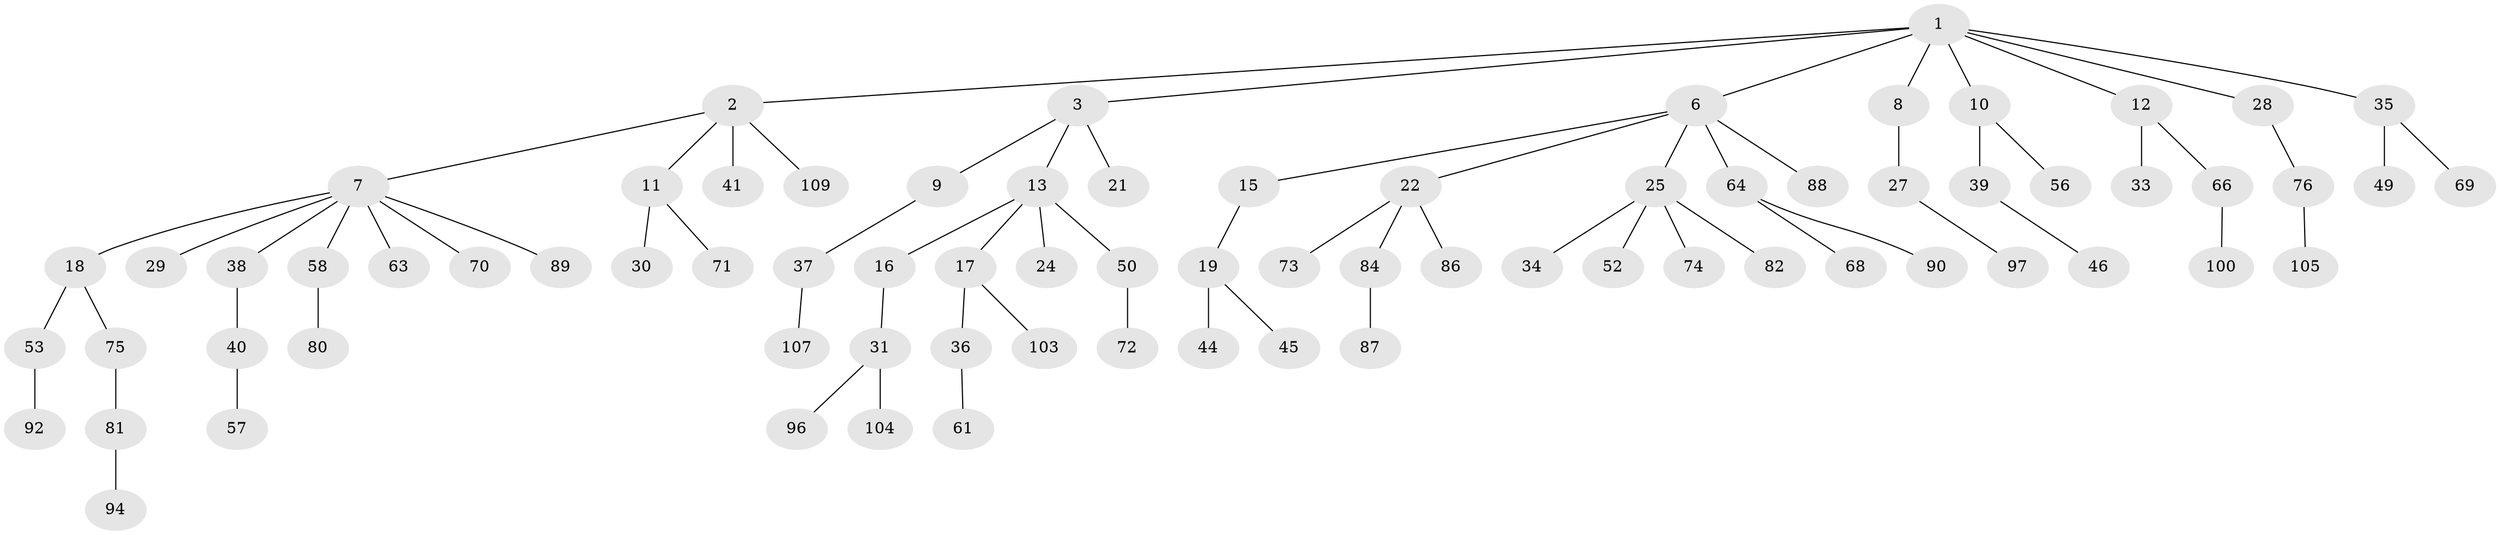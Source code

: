// original degree distribution, {6: 0.009174311926605505, 4: 0.06422018348623854, 5: 0.03669724770642202, 3: 0.1834862385321101, 7: 0.009174311926605505, 2: 0.1743119266055046, 1: 0.5229357798165137}
// Generated by graph-tools (version 1.1) at 2025/11/02/27/25 16:11:28]
// undirected, 76 vertices, 75 edges
graph export_dot {
graph [start="1"]
  node [color=gray90,style=filled];
  1 [super="+5"];
  2 [super="+4"];
  3 [super="+32"];
  6 [super="+54"];
  7 [super="+43"];
  8 [super="+101"];
  9 [super="+23"];
  10 [super="+85"];
  11 [super="+59"];
  12 [super="+20"];
  13 [super="+14"];
  15;
  16 [super="+79"];
  17;
  18 [super="+42"];
  19 [super="+26"];
  21 [super="+83"];
  22 [super="+65"];
  24;
  25 [super="+51"];
  27 [super="+60"];
  28;
  29 [super="+91"];
  30;
  31 [super="+62"];
  33;
  34;
  35 [super="+95"];
  36 [super="+47"];
  37 [super="+55"];
  38;
  39;
  40 [super="+48"];
  41 [super="+77"];
  44 [super="+106"];
  45;
  46;
  49;
  50;
  52;
  53 [super="+78"];
  56;
  57;
  58;
  61;
  63;
  64 [super="+67"];
  66 [super="+98"];
  68;
  69;
  70;
  71;
  72 [super="+102"];
  73;
  74;
  75 [super="+99"];
  76 [super="+93"];
  80;
  81 [super="+108"];
  82;
  84;
  86;
  87;
  88;
  89;
  90;
  92;
  94;
  96;
  97;
  100;
  103;
  104;
  105;
  107;
  109;
  1 -- 2;
  1 -- 3;
  1 -- 8;
  1 -- 10;
  1 -- 12;
  1 -- 35;
  1 -- 28;
  1 -- 6;
  2 -- 41;
  2 -- 109;
  2 -- 11;
  2 -- 7;
  3 -- 9;
  3 -- 13;
  3 -- 21;
  6 -- 15;
  6 -- 22;
  6 -- 25;
  6 -- 64;
  6 -- 88;
  7 -- 18;
  7 -- 29;
  7 -- 38;
  7 -- 63;
  7 -- 89;
  7 -- 58;
  7 -- 70;
  8 -- 27;
  9 -- 37;
  10 -- 39;
  10 -- 56;
  11 -- 30;
  11 -- 71;
  12 -- 66;
  12 -- 33;
  13 -- 16;
  13 -- 24;
  13 -- 50;
  13 -- 17;
  15 -- 19;
  16 -- 31;
  17 -- 36;
  17 -- 103;
  18 -- 53;
  18 -- 75;
  19 -- 44;
  19 -- 45;
  22 -- 84;
  22 -- 86;
  22 -- 73;
  25 -- 34;
  25 -- 52;
  25 -- 74;
  25 -- 82;
  27 -- 97;
  28 -- 76;
  31 -- 104;
  31 -- 96;
  35 -- 49;
  35 -- 69;
  36 -- 61;
  37 -- 107;
  38 -- 40;
  39 -- 46;
  40 -- 57;
  50 -- 72;
  53 -- 92;
  58 -- 80;
  64 -- 90;
  64 -- 68;
  66 -- 100;
  75 -- 81;
  76 -- 105;
  81 -- 94;
  84 -- 87;
}
